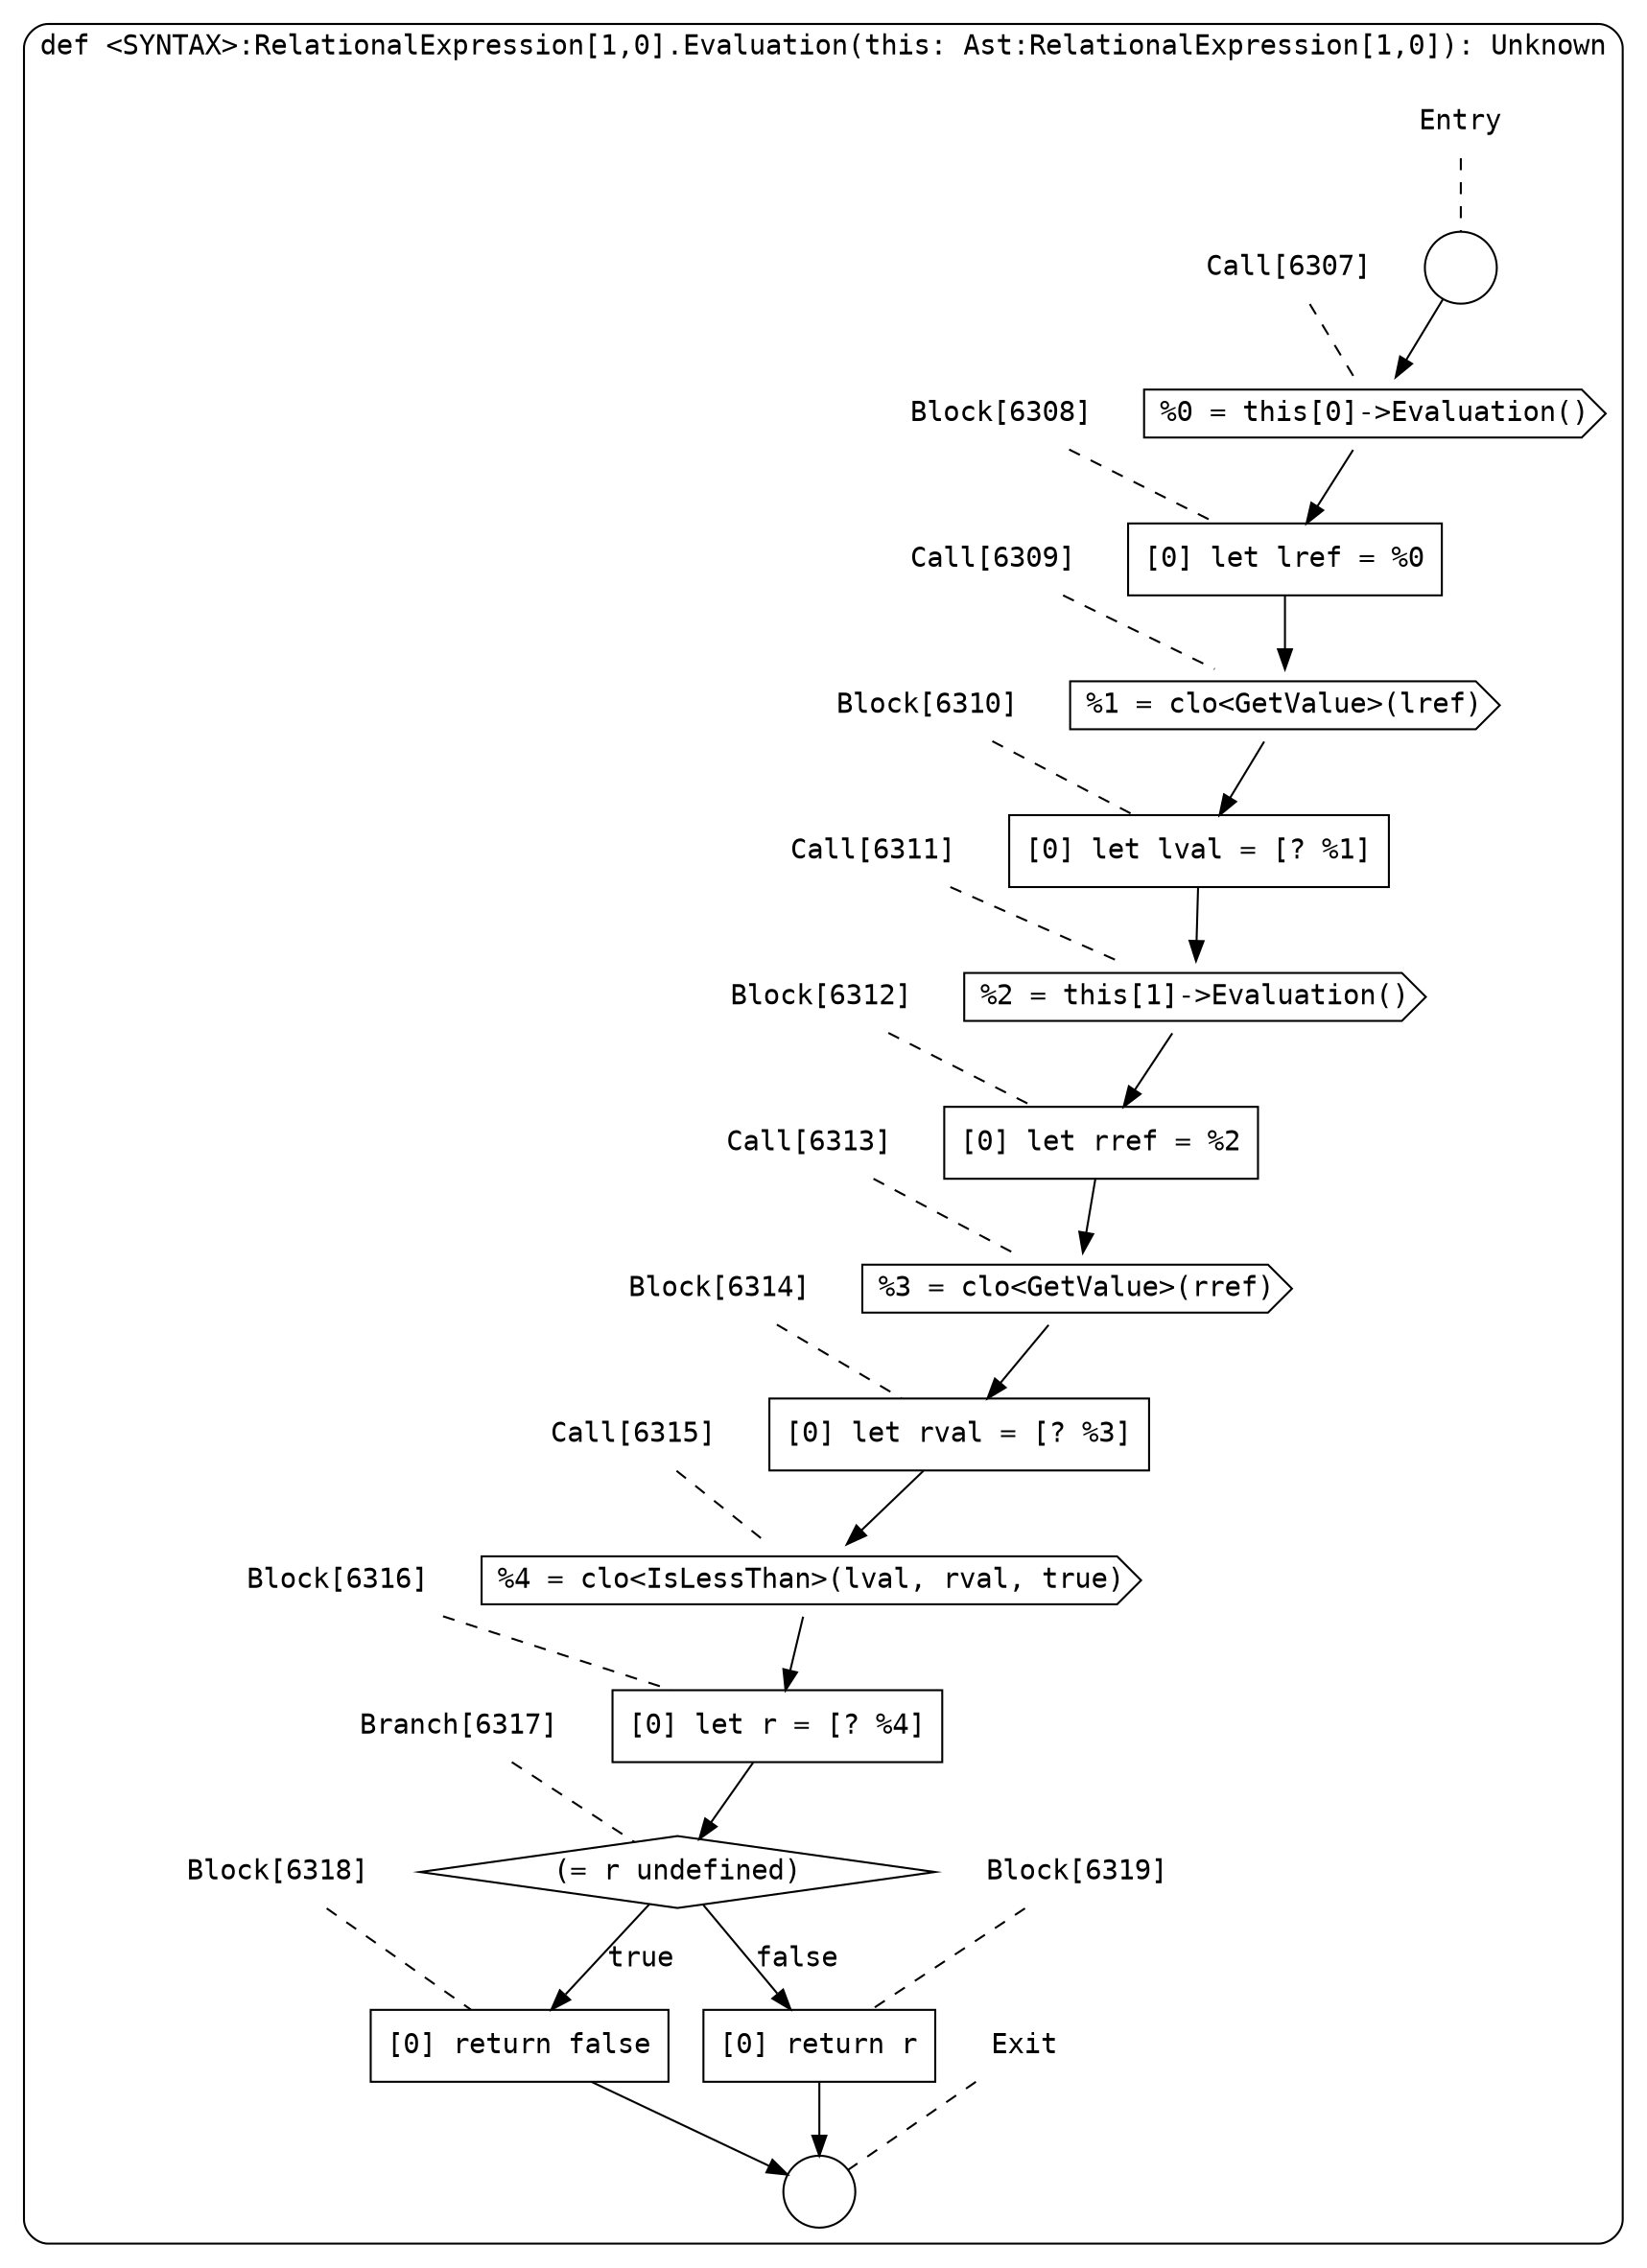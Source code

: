 digraph {
  graph [fontname = "Consolas"]
  node [fontname = "Consolas"]
  edge [fontname = "Consolas"]
  subgraph cluster1319 {
    label = "def <SYNTAX>:RelationalExpression[1,0].Evaluation(this: Ast:RelationalExpression[1,0]): Unknown"
    style = rounded
    cluster1319_entry_name [shape=none, label=<<font color="black">Entry</font>>]
    cluster1319_entry_name -> cluster1319_entry [arrowhead=none, color="black", style=dashed]
    cluster1319_entry [shape=circle label=" " color="black" fillcolor="white" style=filled]
    cluster1319_entry -> node6307 [color="black"]
    cluster1319_exit_name [shape=none, label=<<font color="black">Exit</font>>]
    cluster1319_exit_name -> cluster1319_exit [arrowhead=none, color="black", style=dashed]
    cluster1319_exit [shape=circle label=" " color="black" fillcolor="white" style=filled]
    node6307_name [shape=none, label=<<font color="black">Call[6307]</font>>]
    node6307_name -> node6307 [arrowhead=none, color="black", style=dashed]
    node6307 [shape=cds, label=<<font color="black">%0 = this[0]-&gt;Evaluation()</font>> color="black" fillcolor="white", style=filled]
    node6307 -> node6308 [color="black"]
    node6308_name [shape=none, label=<<font color="black">Block[6308]</font>>]
    node6308_name -> node6308 [arrowhead=none, color="black", style=dashed]
    node6308 [shape=box, label=<<font color="black">[0] let lref = %0<BR ALIGN="LEFT"/></font>> color="black" fillcolor="white", style=filled]
    node6308 -> node6309 [color="black"]
    node6309_name [shape=none, label=<<font color="black">Call[6309]</font>>]
    node6309_name -> node6309 [arrowhead=none, color="black", style=dashed]
    node6309 [shape=cds, label=<<font color="black">%1 = clo&lt;GetValue&gt;(lref)</font>> color="black" fillcolor="white", style=filled]
    node6309 -> node6310 [color="black"]
    node6310_name [shape=none, label=<<font color="black">Block[6310]</font>>]
    node6310_name -> node6310 [arrowhead=none, color="black", style=dashed]
    node6310 [shape=box, label=<<font color="black">[0] let lval = [? %1]<BR ALIGN="LEFT"/></font>> color="black" fillcolor="white", style=filled]
    node6310 -> node6311 [color="black"]
    node6311_name [shape=none, label=<<font color="black">Call[6311]</font>>]
    node6311_name -> node6311 [arrowhead=none, color="black", style=dashed]
    node6311 [shape=cds, label=<<font color="black">%2 = this[1]-&gt;Evaluation()</font>> color="black" fillcolor="white", style=filled]
    node6311 -> node6312 [color="black"]
    node6312_name [shape=none, label=<<font color="black">Block[6312]</font>>]
    node6312_name -> node6312 [arrowhead=none, color="black", style=dashed]
    node6312 [shape=box, label=<<font color="black">[0] let rref = %2<BR ALIGN="LEFT"/></font>> color="black" fillcolor="white", style=filled]
    node6312 -> node6313 [color="black"]
    node6313_name [shape=none, label=<<font color="black">Call[6313]</font>>]
    node6313_name -> node6313 [arrowhead=none, color="black", style=dashed]
    node6313 [shape=cds, label=<<font color="black">%3 = clo&lt;GetValue&gt;(rref)</font>> color="black" fillcolor="white", style=filled]
    node6313 -> node6314 [color="black"]
    node6314_name [shape=none, label=<<font color="black">Block[6314]</font>>]
    node6314_name -> node6314 [arrowhead=none, color="black", style=dashed]
    node6314 [shape=box, label=<<font color="black">[0] let rval = [? %3]<BR ALIGN="LEFT"/></font>> color="black" fillcolor="white", style=filled]
    node6314 -> node6315 [color="black"]
    node6315_name [shape=none, label=<<font color="black">Call[6315]</font>>]
    node6315_name -> node6315 [arrowhead=none, color="black", style=dashed]
    node6315 [shape=cds, label=<<font color="black">%4 = clo&lt;IsLessThan&gt;(lval, rval, true)</font>> color="black" fillcolor="white", style=filled]
    node6315 -> node6316 [color="black"]
    node6316_name [shape=none, label=<<font color="black">Block[6316]</font>>]
    node6316_name -> node6316 [arrowhead=none, color="black", style=dashed]
    node6316 [shape=box, label=<<font color="black">[0] let r = [? %4]<BR ALIGN="LEFT"/></font>> color="black" fillcolor="white", style=filled]
    node6316 -> node6317 [color="black"]
    node6317_name [shape=none, label=<<font color="black">Branch[6317]</font>>]
    node6317_name -> node6317 [arrowhead=none, color="black", style=dashed]
    node6317 [shape=diamond, label=<<font color="black">(= r undefined)</font>> color="black" fillcolor="white", style=filled]
    node6317 -> node6318 [label=<<font color="black">true</font>> color="black"]
    node6317 -> node6319 [label=<<font color="black">false</font>> color="black"]
    node6318_name [shape=none, label=<<font color="black">Block[6318]</font>>]
    node6318_name -> node6318 [arrowhead=none, color="black", style=dashed]
    node6318 [shape=box, label=<<font color="black">[0] return false<BR ALIGN="LEFT"/></font>> color="black" fillcolor="white", style=filled]
    node6318 -> cluster1319_exit [color="black"]
    node6319_name [shape=none, label=<<font color="black">Block[6319]</font>>]
    node6319_name -> node6319 [arrowhead=none, color="black", style=dashed]
    node6319 [shape=box, label=<<font color="black">[0] return r<BR ALIGN="LEFT"/></font>> color="black" fillcolor="white", style=filled]
    node6319 -> cluster1319_exit [color="black"]
  }
}